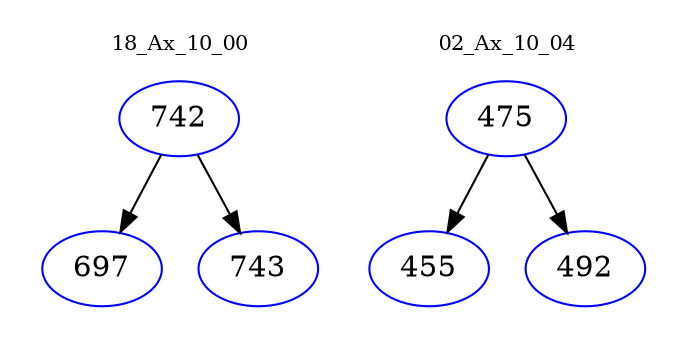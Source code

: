 digraph{
subgraph cluster_0 {
color = white
label = "18_Ax_10_00";
fontsize=10;
T0_742 [label="742", color="blue"]
T0_742 -> T0_697 [color="black"]
T0_697 [label="697", color="blue"]
T0_742 -> T0_743 [color="black"]
T0_743 [label="743", color="blue"]
}
subgraph cluster_1 {
color = white
label = "02_Ax_10_04";
fontsize=10;
T1_475 [label="475", color="blue"]
T1_475 -> T1_455 [color="black"]
T1_455 [label="455", color="blue"]
T1_475 -> T1_492 [color="black"]
T1_492 [label="492", color="blue"]
}
}
